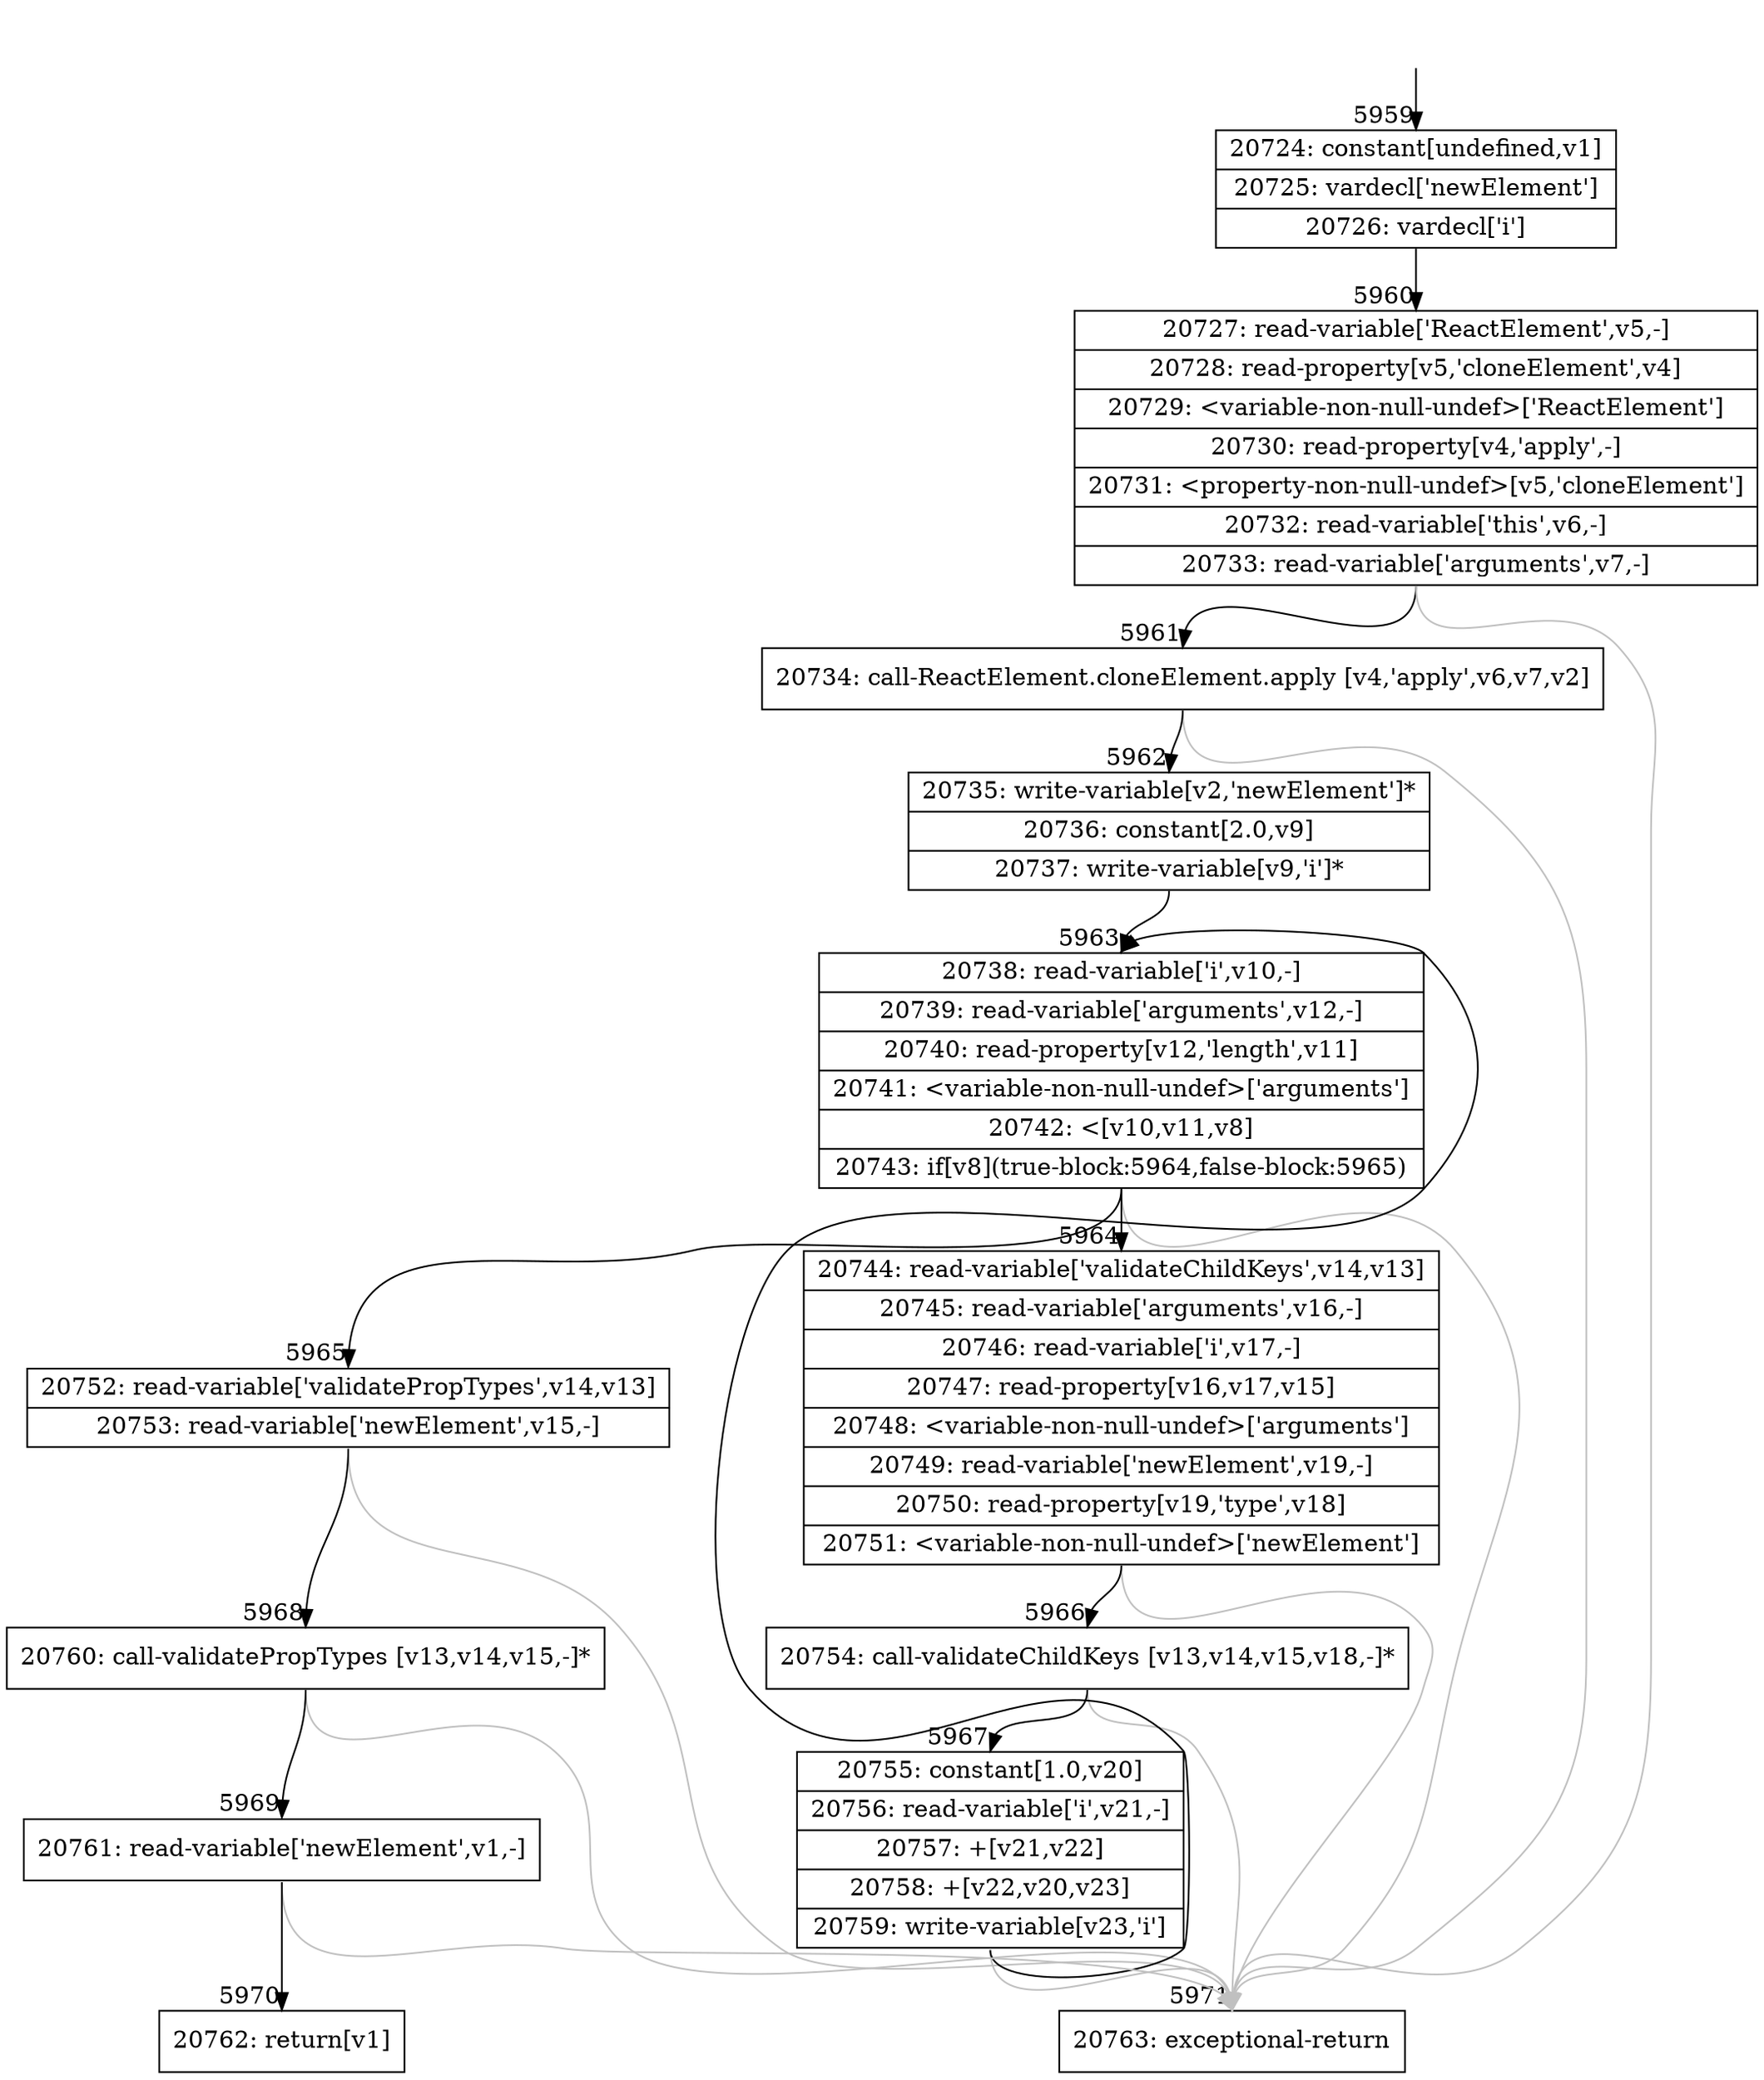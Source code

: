 digraph {
rankdir="TD"
BB_entry398[shape=none,label=""];
BB_entry398 -> BB5959 [tailport=s, headport=n, headlabel="    5959"]
BB5959 [shape=record label="{20724: constant[undefined,v1]|20725: vardecl['newElement']|20726: vardecl['i']}" ] 
BB5959 -> BB5960 [tailport=s, headport=n, headlabel="      5960"]
BB5960 [shape=record label="{20727: read-variable['ReactElement',v5,-]|20728: read-property[v5,'cloneElement',v4]|20729: \<variable-non-null-undef\>['ReactElement']|20730: read-property[v4,'apply',-]|20731: \<property-non-null-undef\>[v5,'cloneElement']|20732: read-variable['this',v6,-]|20733: read-variable['arguments',v7,-]}" ] 
BB5960 -> BB5961 [tailport=s, headport=n, headlabel="      5961"]
BB5960 -> BB5971 [tailport=s, headport=n, color=gray, headlabel="      5971"]
BB5961 [shape=record label="{20734: call-ReactElement.cloneElement.apply [v4,'apply',v6,v7,v2]}" ] 
BB5961 -> BB5962 [tailport=s, headport=n, headlabel="      5962"]
BB5961 -> BB5971 [tailport=s, headport=n, color=gray]
BB5962 [shape=record label="{20735: write-variable[v2,'newElement']*|20736: constant[2.0,v9]|20737: write-variable[v9,'i']*}" ] 
BB5962 -> BB5963 [tailport=s, headport=n, headlabel="      5963"]
BB5963 [shape=record label="{20738: read-variable['i',v10,-]|20739: read-variable['arguments',v12,-]|20740: read-property[v12,'length',v11]|20741: \<variable-non-null-undef\>['arguments']|20742: \<[v10,v11,v8]|20743: if[v8](true-block:5964,false-block:5965)}" ] 
BB5963 -> BB5964 [tailport=s, headport=n, headlabel="      5964"]
BB5963 -> BB5965 [tailport=s, headport=n, headlabel="      5965"]
BB5963 -> BB5971 [tailport=s, headport=n, color=gray]
BB5964 [shape=record label="{20744: read-variable['validateChildKeys',v14,v13]|20745: read-variable['arguments',v16,-]|20746: read-variable['i',v17,-]|20747: read-property[v16,v17,v15]|20748: \<variable-non-null-undef\>['arguments']|20749: read-variable['newElement',v19,-]|20750: read-property[v19,'type',v18]|20751: \<variable-non-null-undef\>['newElement']}" ] 
BB5964 -> BB5966 [tailport=s, headport=n, headlabel="      5966"]
BB5964 -> BB5971 [tailport=s, headport=n, color=gray]
BB5965 [shape=record label="{20752: read-variable['validatePropTypes',v14,v13]|20753: read-variable['newElement',v15,-]}" ] 
BB5965 -> BB5968 [tailport=s, headport=n, headlabel="      5968"]
BB5965 -> BB5971 [tailport=s, headport=n, color=gray]
BB5966 [shape=record label="{20754: call-validateChildKeys [v13,v14,v15,v18,-]*}" ] 
BB5966 -> BB5967 [tailport=s, headport=n, headlabel="      5967"]
BB5966 -> BB5971 [tailport=s, headport=n, color=gray]
BB5967 [shape=record label="{20755: constant[1.0,v20]|20756: read-variable['i',v21,-]|20757: +[v21,v22]|20758: +[v22,v20,v23]|20759: write-variable[v23,'i']}" ] 
BB5967 -> BB5963 [tailport=s, headport=n]
BB5967 -> BB5971 [tailport=s, headport=n, color=gray]
BB5968 [shape=record label="{20760: call-validatePropTypes [v13,v14,v15,-]*}" ] 
BB5968 -> BB5969 [tailport=s, headport=n, headlabel="      5969"]
BB5968 -> BB5971 [tailport=s, headport=n, color=gray]
BB5969 [shape=record label="{20761: read-variable['newElement',v1,-]}" ] 
BB5969 -> BB5970 [tailport=s, headport=n, headlabel="      5970"]
BB5969 -> BB5971 [tailport=s, headport=n, color=gray]
BB5970 [shape=record label="{20762: return[v1]}" ] 
BB5971 [shape=record label="{20763: exceptional-return}" ] 
//#$~ 10597
}
